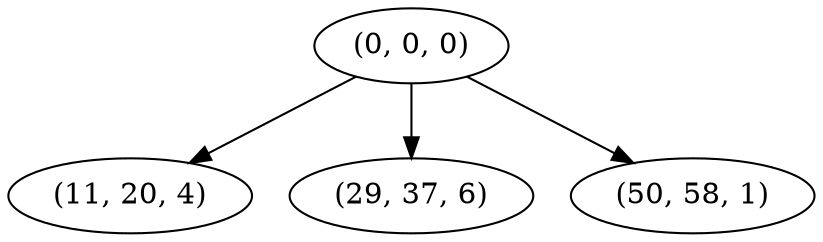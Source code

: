 digraph tree {
    "(0, 0, 0)";
    "(11, 20, 4)";
    "(29, 37, 6)";
    "(50, 58, 1)";
    "(0, 0, 0)" -> "(11, 20, 4)";
    "(0, 0, 0)" -> "(29, 37, 6)";
    "(0, 0, 0)" -> "(50, 58, 1)";
}
